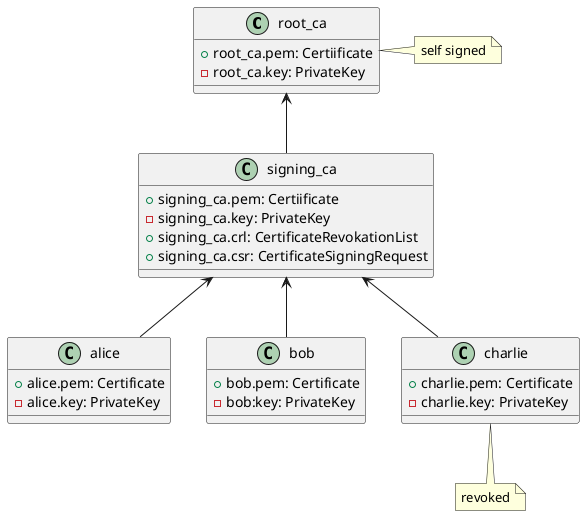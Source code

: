 @startuml

class root_ca {
    +root_ca.pem: Certiificate
    -root_ca.key: PrivateKey
}

class signing_ca {
    +signing_ca.pem: Certiificate
    -signing_ca.key: PrivateKey
    +signing_ca.crl: CertificateRevokationList
    +signing_ca.csr: CertificateSigningRequest
}

class alice {
    +alice.pem: Certificate
    -alice.key: PrivateKey
}

class bob {
    +bob.pem: Certificate
    -bob:key: PrivateKey
}

class charlie {
    +charlie.pem: Certificate
    -charlie.key: PrivateKey
}

root_ca <-- signing_ca
signing_ca <-- alice
signing_ca <-- bob
signing_ca <-- charlie

note right of root_ca: self signed
note bottom of charlie: revoked

@enduml